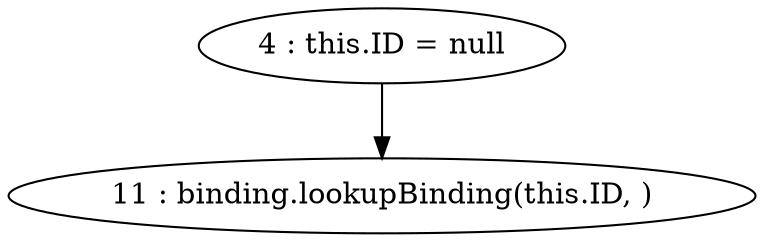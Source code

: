 digraph G {
"4 : this.ID = null"
"4 : this.ID = null" -> "11 : binding.lookupBinding(this.ID, )"
"11 : binding.lookupBinding(this.ID, )"
}